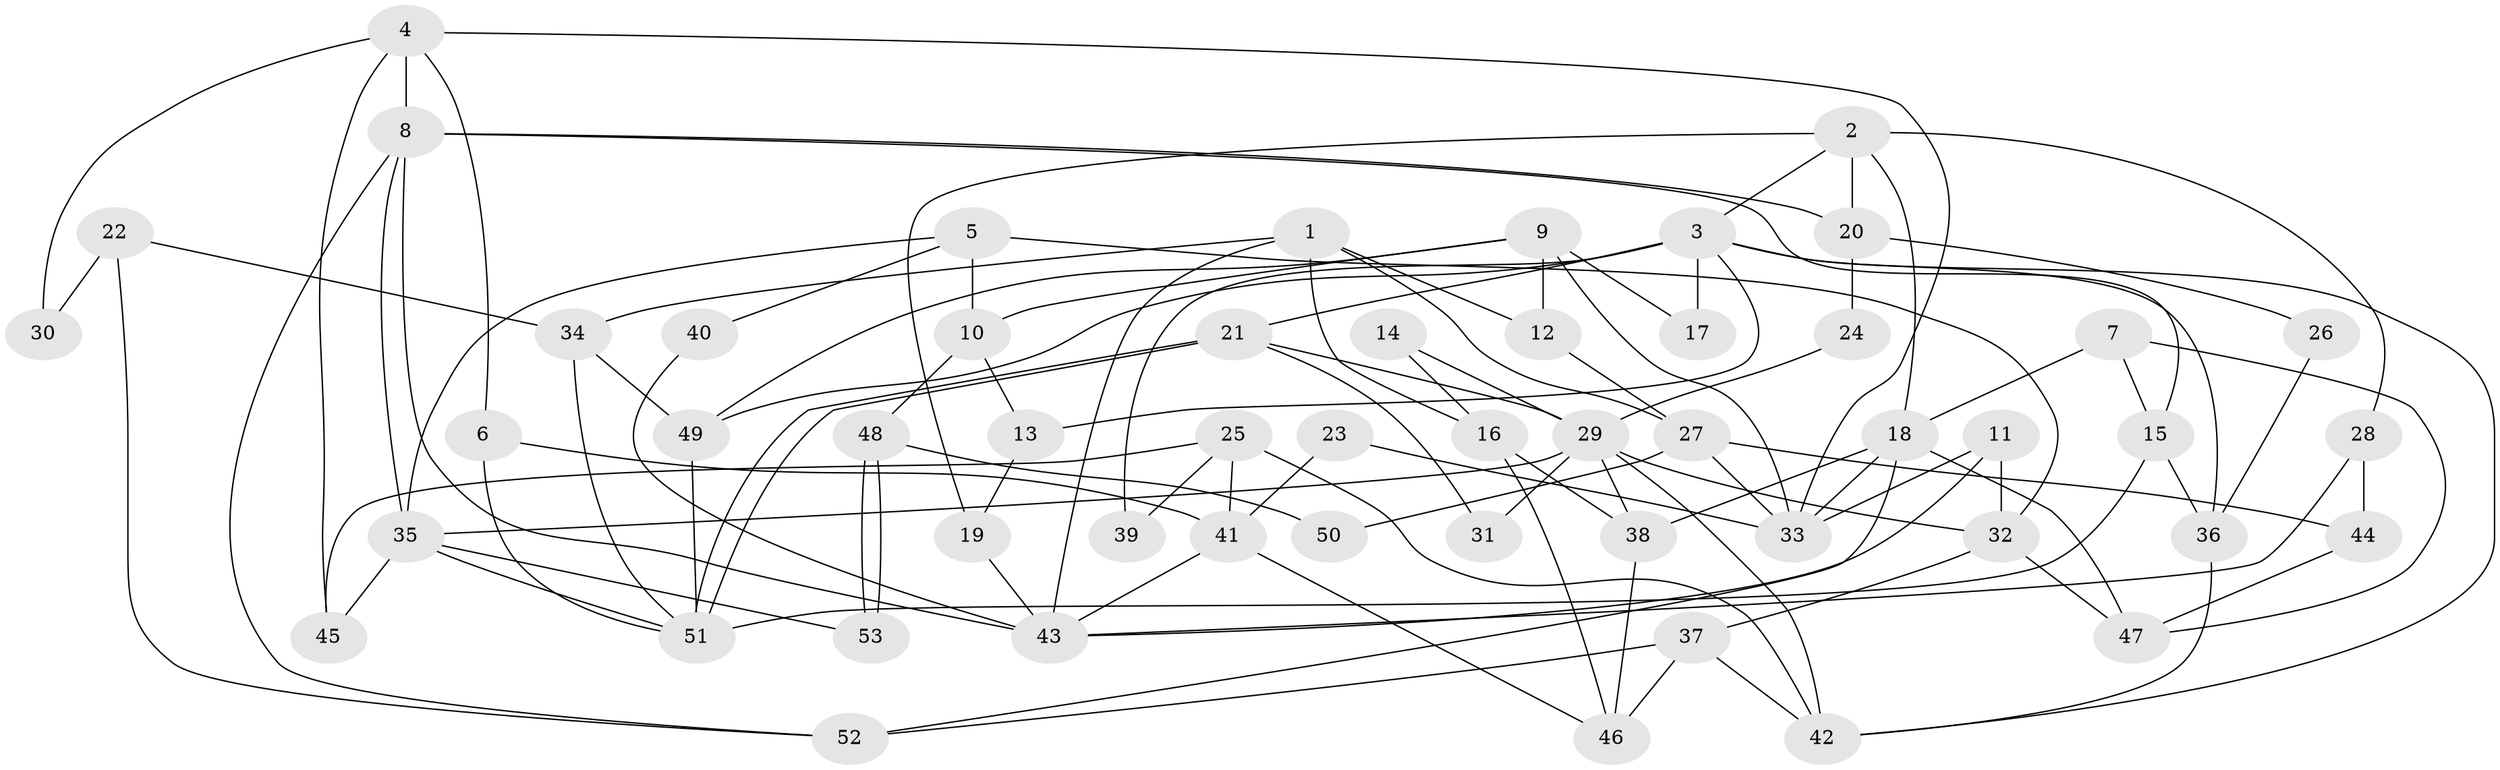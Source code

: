 // Generated by graph-tools (version 1.1) at 2025/50/03/09/25 03:50:02]
// undirected, 53 vertices, 106 edges
graph export_dot {
graph [start="1"]
  node [color=gray90,style=filled];
  1;
  2;
  3;
  4;
  5;
  6;
  7;
  8;
  9;
  10;
  11;
  12;
  13;
  14;
  15;
  16;
  17;
  18;
  19;
  20;
  21;
  22;
  23;
  24;
  25;
  26;
  27;
  28;
  29;
  30;
  31;
  32;
  33;
  34;
  35;
  36;
  37;
  38;
  39;
  40;
  41;
  42;
  43;
  44;
  45;
  46;
  47;
  48;
  49;
  50;
  51;
  52;
  53;
  1 -- 16;
  1 -- 12;
  1 -- 27;
  1 -- 34;
  1 -- 43;
  2 -- 3;
  2 -- 18;
  2 -- 19;
  2 -- 20;
  2 -- 28;
  3 -- 36;
  3 -- 49;
  3 -- 13;
  3 -- 17;
  3 -- 21;
  3 -- 39;
  3 -- 42;
  4 -- 45;
  4 -- 8;
  4 -- 6;
  4 -- 30;
  4 -- 33;
  5 -- 35;
  5 -- 10;
  5 -- 32;
  5 -- 40;
  6 -- 41;
  6 -- 51;
  7 -- 15;
  7 -- 47;
  7 -- 18;
  8 -- 43;
  8 -- 35;
  8 -- 15;
  8 -- 20;
  8 -- 52;
  9 -- 33;
  9 -- 49;
  9 -- 10;
  9 -- 12;
  9 -- 17;
  10 -- 13;
  10 -- 48;
  11 -- 32;
  11 -- 43;
  11 -- 33;
  12 -- 27;
  13 -- 19;
  14 -- 16;
  14 -- 29;
  15 -- 51;
  15 -- 36;
  16 -- 38;
  16 -- 46;
  18 -- 33;
  18 -- 38;
  18 -- 47;
  18 -- 52;
  19 -- 43;
  20 -- 24;
  20 -- 26;
  21 -- 51;
  21 -- 51;
  21 -- 29;
  21 -- 31;
  22 -- 52;
  22 -- 34;
  22 -- 30;
  23 -- 41;
  23 -- 33;
  24 -- 29;
  25 -- 42;
  25 -- 41;
  25 -- 39;
  25 -- 45;
  26 -- 36;
  27 -- 33;
  27 -- 44;
  27 -- 50;
  28 -- 44;
  28 -- 43;
  29 -- 32;
  29 -- 31;
  29 -- 35;
  29 -- 38;
  29 -- 42;
  32 -- 37;
  32 -- 47;
  34 -- 51;
  34 -- 49;
  35 -- 51;
  35 -- 45;
  35 -- 53;
  36 -- 42;
  37 -- 52;
  37 -- 42;
  37 -- 46;
  38 -- 46;
  40 -- 43;
  41 -- 43;
  41 -- 46;
  44 -- 47;
  48 -- 53;
  48 -- 53;
  48 -- 50;
  49 -- 51;
}
